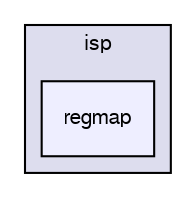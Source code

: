 digraph "sw/airborne/boards/bebop/isp/regmap" {
  compound=true
  node [ fontsize="10", fontname="FreeSans"];
  edge [ labelfontsize="10", labelfontname="FreeSans"];
  subgraph clusterdir_c07eb852c9f79e837d0b9066de75ee0f {
    graph [ bgcolor="#ddddee", pencolor="black", label="isp" fontname="FreeSans", fontsize="10", URL="dir_c07eb852c9f79e837d0b9066de75ee0f.html"]
  dir_134a3226e0974a17ae5cfaf84863463c [shape=box, label="regmap", style="filled", fillcolor="#eeeeff", pencolor="black", URL="dir_134a3226e0974a17ae5cfaf84863463c.html"];
  }
}
